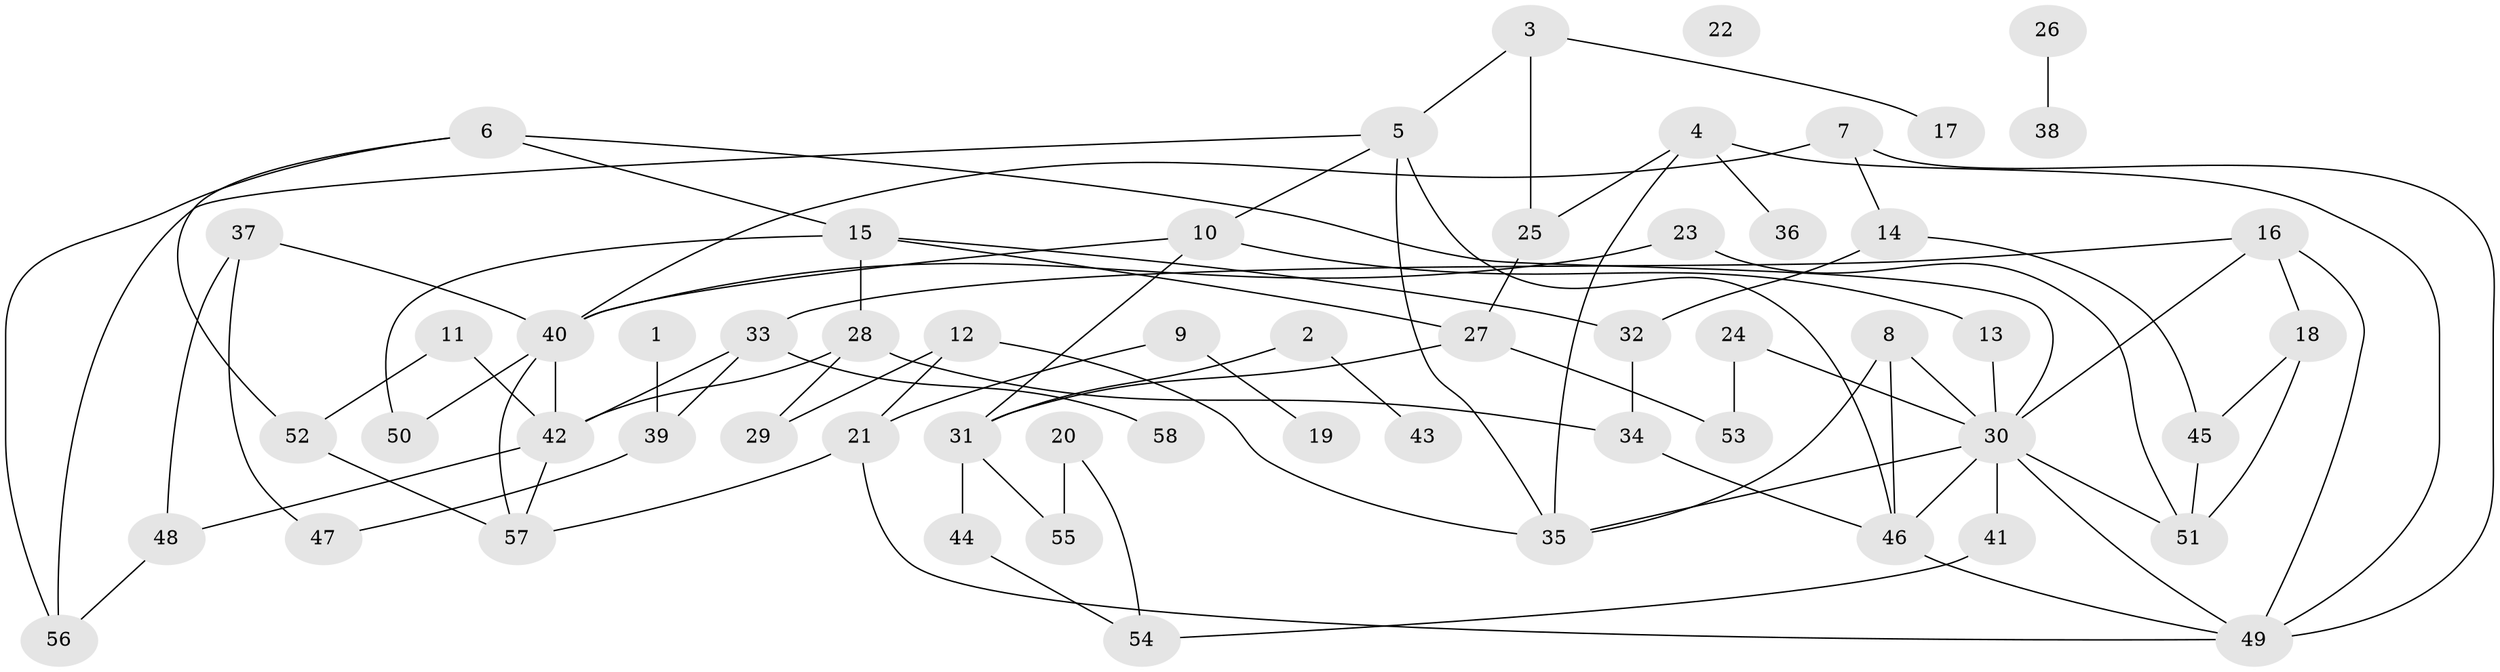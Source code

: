 // Generated by graph-tools (version 1.1) at 2025/25/03/09/25 03:25:19]
// undirected, 58 vertices, 89 edges
graph export_dot {
graph [start="1"]
  node [color=gray90,style=filled];
  1;
  2;
  3;
  4;
  5;
  6;
  7;
  8;
  9;
  10;
  11;
  12;
  13;
  14;
  15;
  16;
  17;
  18;
  19;
  20;
  21;
  22;
  23;
  24;
  25;
  26;
  27;
  28;
  29;
  30;
  31;
  32;
  33;
  34;
  35;
  36;
  37;
  38;
  39;
  40;
  41;
  42;
  43;
  44;
  45;
  46;
  47;
  48;
  49;
  50;
  51;
  52;
  53;
  54;
  55;
  56;
  57;
  58;
  1 -- 39;
  2 -- 31;
  2 -- 43;
  3 -- 5;
  3 -- 17;
  3 -- 25;
  4 -- 25;
  4 -- 35;
  4 -- 36;
  4 -- 49;
  5 -- 10;
  5 -- 35;
  5 -- 46;
  5 -- 56;
  6 -- 15;
  6 -- 30;
  6 -- 52;
  6 -- 56;
  7 -- 14;
  7 -- 40;
  7 -- 49;
  8 -- 30;
  8 -- 35;
  8 -- 46;
  9 -- 19;
  9 -- 21;
  10 -- 13;
  10 -- 31;
  10 -- 40;
  11 -- 42;
  11 -- 52;
  12 -- 21;
  12 -- 29;
  12 -- 35;
  13 -- 30;
  14 -- 32;
  14 -- 45;
  15 -- 27;
  15 -- 28;
  15 -- 32;
  15 -- 50;
  16 -- 18;
  16 -- 30;
  16 -- 33;
  16 -- 49;
  18 -- 45;
  18 -- 51;
  20 -- 54;
  20 -- 55;
  21 -- 49;
  21 -- 57;
  23 -- 40;
  23 -- 51;
  24 -- 30;
  24 -- 53;
  25 -- 27;
  26 -- 38;
  27 -- 31;
  27 -- 53;
  28 -- 29;
  28 -- 34;
  28 -- 42;
  30 -- 35;
  30 -- 41;
  30 -- 46;
  30 -- 49;
  30 -- 51;
  31 -- 44;
  31 -- 55;
  32 -- 34;
  33 -- 39;
  33 -- 42;
  33 -- 58;
  34 -- 46;
  37 -- 40;
  37 -- 47;
  37 -- 48;
  39 -- 47;
  40 -- 42;
  40 -- 50;
  40 -- 57;
  41 -- 54;
  42 -- 48;
  42 -- 57;
  44 -- 54;
  45 -- 51;
  46 -- 49;
  48 -- 56;
  52 -- 57;
}
